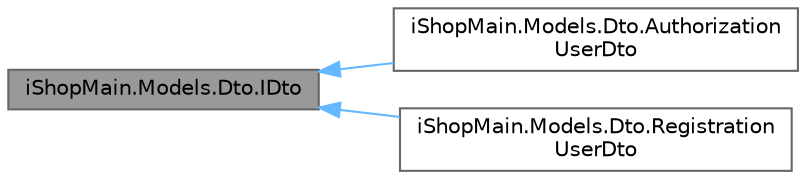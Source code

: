 digraph "iShopMain.Models.Dto.IDto"
{
 // LATEX_PDF_SIZE
  bgcolor="transparent";
  edge [fontname=Helvetica,fontsize=10,labelfontname=Helvetica,labelfontsize=10];
  node [fontname=Helvetica,fontsize=10,shape=box,height=0.2,width=0.4];
  rankdir="LR";
  Node1 [id="Node000001",label="iShopMain.Models.Dto.IDto",height=0.2,width=0.4,color="gray40", fillcolor="grey60", style="filled", fontcolor="black",tooltip=" "];
  Node1 -> Node2 [id="edge1_Node000001_Node000002",dir="back",color="steelblue1",style="solid",tooltip=" "];
  Node2 [id="Node000002",label="iShopMain.Models.Dto.Authorization\lUserDto",height=0.2,width=0.4,color="gray40", fillcolor="white", style="filled",URL="$classi_shop_main_1_1_models_1_1_dto_1_1_authorization_user_dto.html",tooltip=" "];
  Node1 -> Node3 [id="edge2_Node000001_Node000003",dir="back",color="steelblue1",style="solid",tooltip=" "];
  Node3 [id="Node000003",label="iShopMain.Models.Dto.Registration\lUserDto",height=0.2,width=0.4,color="gray40", fillcolor="white", style="filled",URL="$classi_shop_main_1_1_models_1_1_dto_1_1_registration_user_dto.html",tooltip=" "];
}

